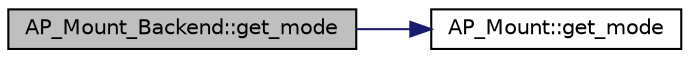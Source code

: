 digraph "AP_Mount_Backend::get_mode"
{
 // INTERACTIVE_SVG=YES
  edge [fontname="Helvetica",fontsize="10",labelfontname="Helvetica",labelfontsize="10"];
  node [fontname="Helvetica",fontsize="10",shape=record];
  rankdir="LR";
  Node1 [label="AP_Mount_Backend::get_mode",height=0.2,width=0.4,color="black", fillcolor="grey75", style="filled" fontcolor="black"];
  Node1 -> Node2 [color="midnightblue",fontsize="10",style="solid",fontname="Helvetica"];
  Node2 [label="AP_Mount::get_mode",height=0.2,width=0.4,color="black", fillcolor="white", style="filled",URL="$classAP__Mount.html#a26ea3e1c86204271b6b90f1fb4f3ee92"];
}
